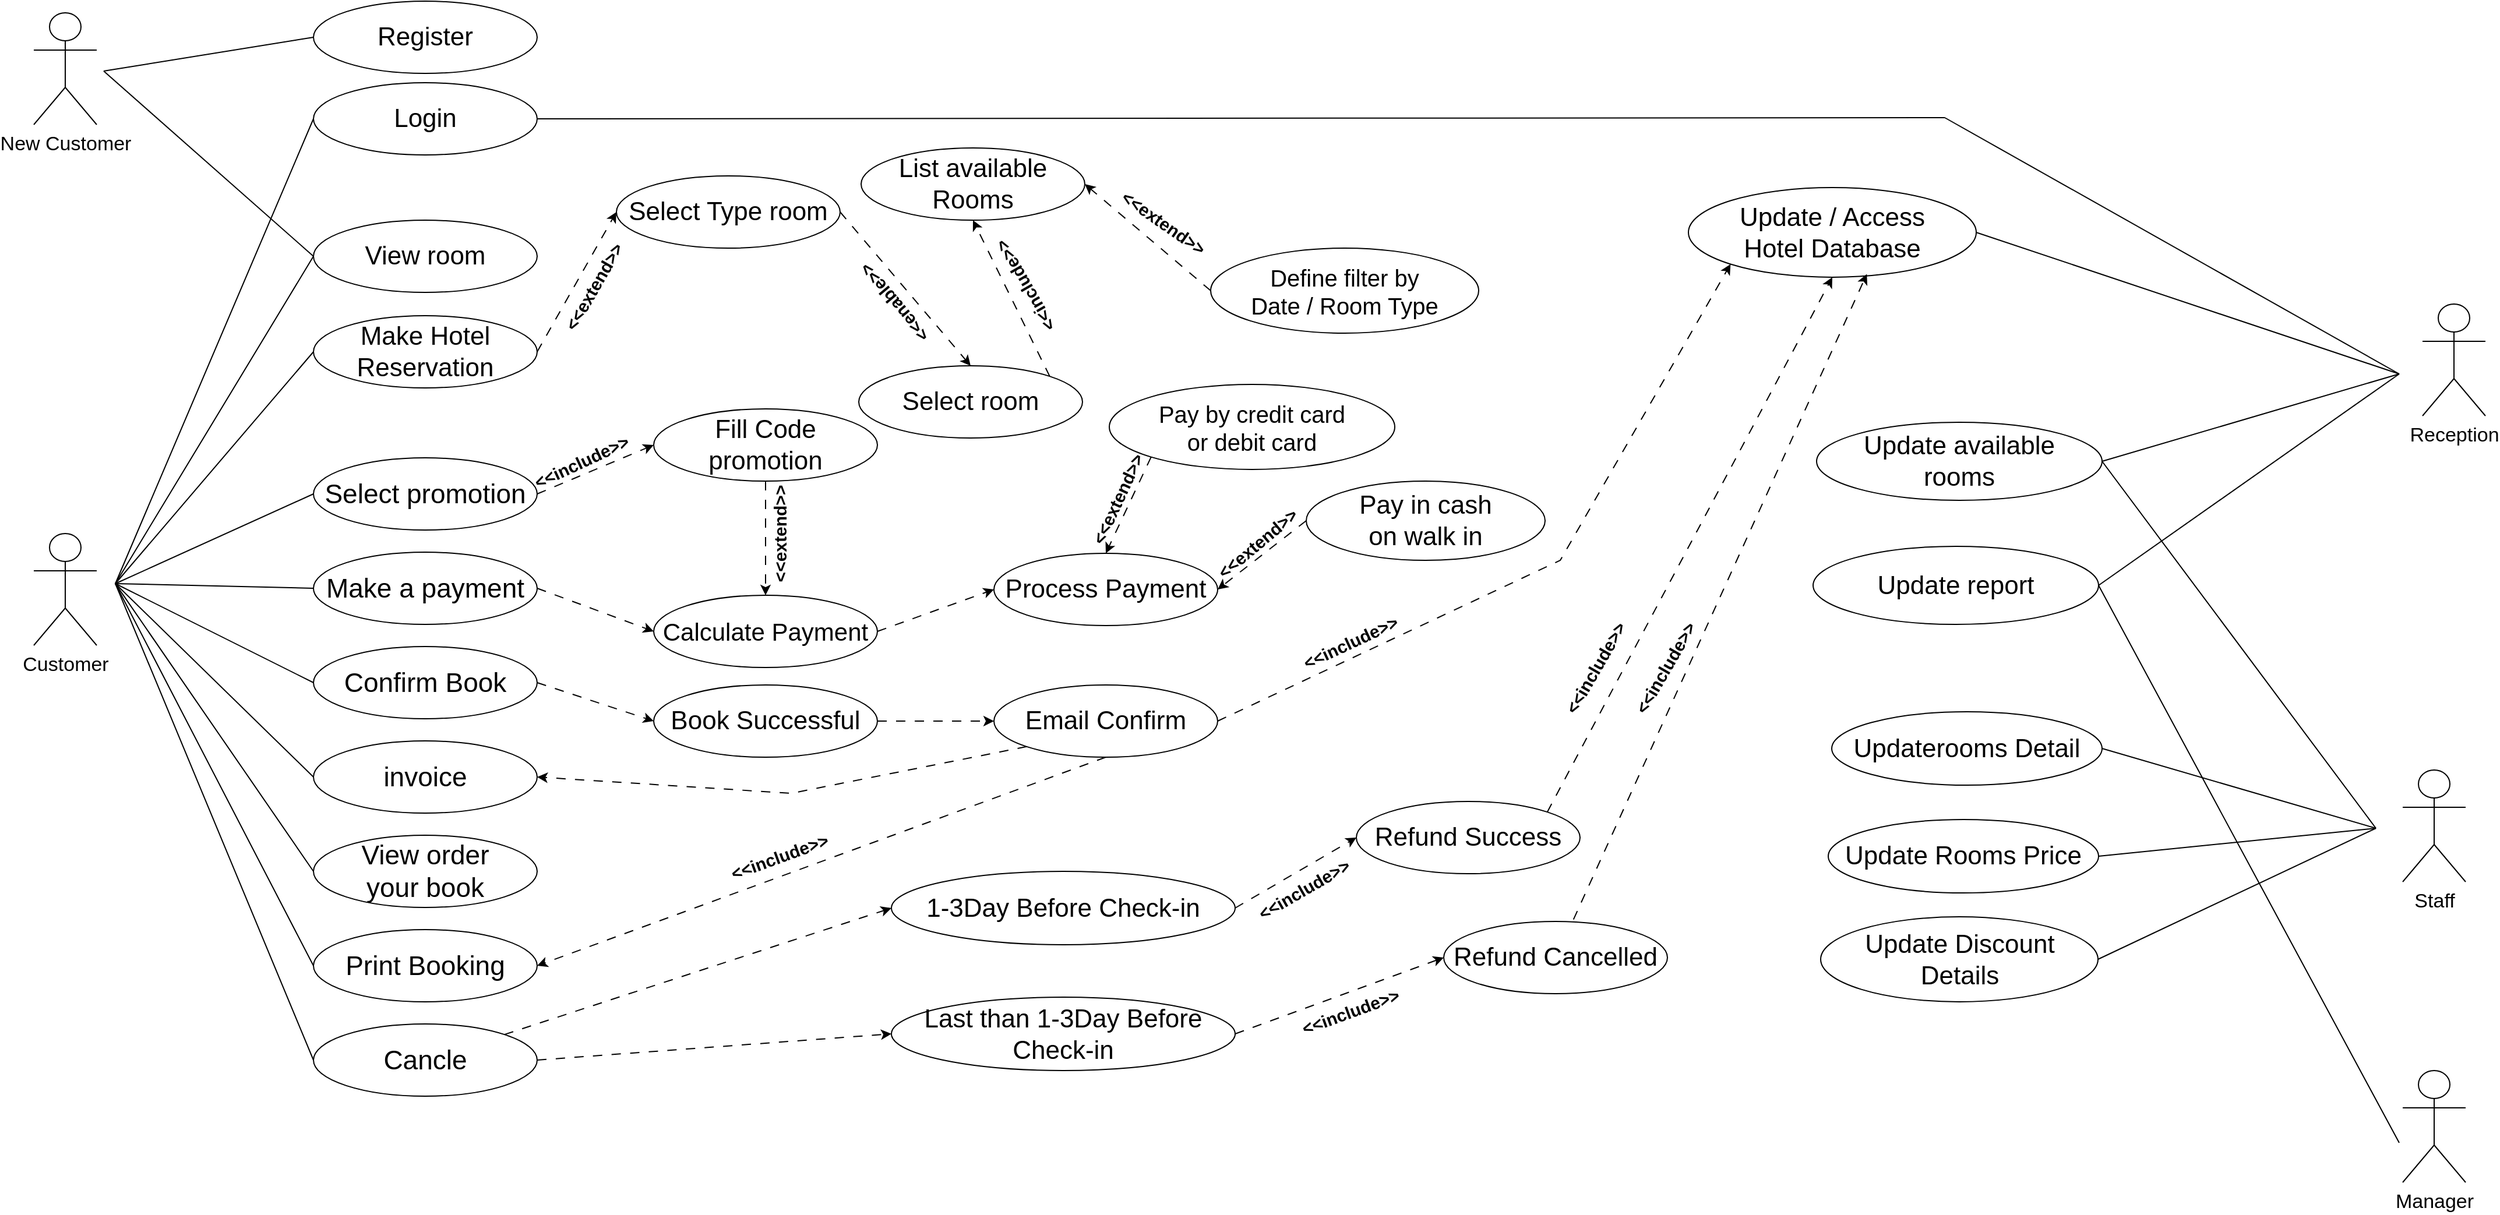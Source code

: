 <mxfile version="21.7.4" type="github">
  <diagram name="Page-1" id="PbKWOQbX_1PaZ53Zm29W">
    <mxGraphModel dx="2745" dy="1480" grid="1" gridSize="10" guides="1" tooltips="1" connect="1" arrows="1" fold="1" page="1" pageScale="1" pageWidth="1100" pageHeight="850" background="#ffffff" math="0" shadow="0">
      <root>
        <mxCell id="0" />
        <mxCell id="1" parent="0" />
        <mxCell id="abd4hCFFGXDO6NItZaRm-1" value="&lt;font style=&quot;font-size: 17px;&quot;&gt;New Customer&lt;/font&gt;" style="shape=umlActor;verticalLabelPosition=bottom;verticalAlign=top;html=1;outlineConnect=0;" parent="1" vertex="1">
          <mxGeometry x="80" y="50" width="54" height="96" as="geometry" />
        </mxCell>
        <mxCell id="HL9QSUcujs9zinH3Ey6S-8" style="edgeStyle=none;shape=connector;rounded=0;orthogonalLoop=1;jettySize=auto;html=1;exitX=0;exitY=0.5;exitDx=0;exitDy=0;labelBackgroundColor=default;fontFamily=Helvetica;fontSize=11;fontColor=default;endArrow=none;endFill=0;" parent="1" source="abd4hCFFGXDO6NItZaRm-3" edge="1">
          <mxGeometry relative="1" as="geometry">
            <mxPoint x="140" y="100" as="targetPoint" />
          </mxGeometry>
        </mxCell>
        <mxCell id="abd4hCFFGXDO6NItZaRm-3" value="&lt;font style=&quot;font-size: 22px;&quot;&gt;Register&lt;/font&gt;" style="ellipse;whiteSpace=wrap;html=1;" parent="1" vertex="1">
          <mxGeometry x="320" y="40" width="192" height="62" as="geometry" />
        </mxCell>
        <mxCell id="HL9QSUcujs9zinH3Ey6S-12" style="edgeStyle=none;shape=connector;rounded=0;orthogonalLoop=1;jettySize=auto;html=1;exitX=0;exitY=0.5;exitDx=0;exitDy=0;labelBackgroundColor=default;fontFamily=Helvetica;fontSize=11;fontColor=default;endArrow=none;endFill=0;" parent="1" source="abd4hCFFGXDO6NItZaRm-5" edge="1">
          <mxGeometry relative="1" as="geometry">
            <mxPoint x="150" y="540" as="targetPoint" />
          </mxGeometry>
        </mxCell>
        <mxCell id="abd4hCFFGXDO6NItZaRm-5" value="&lt;font style=&quot;font-size: 22px;&quot;&gt;Login&lt;/font&gt;" style="ellipse;whiteSpace=wrap;html=1;" parent="1" vertex="1">
          <mxGeometry x="320" y="110" width="192" height="62" as="geometry" />
        </mxCell>
        <mxCell id="HL9QSUcujs9zinH3Ey6S-15" style="edgeStyle=none;shape=connector;rounded=0;orthogonalLoop=1;jettySize=auto;html=1;exitX=0;exitY=0.5;exitDx=0;exitDy=0;labelBackgroundColor=default;fontFamily=Helvetica;fontSize=11;fontColor=default;endArrow=none;endFill=0;" parent="1" source="abd4hCFFGXDO6NItZaRm-6" edge="1">
          <mxGeometry relative="1" as="geometry">
            <mxPoint x="150" y="540" as="targetPoint" />
          </mxGeometry>
        </mxCell>
        <mxCell id="HL9QSUcujs9zinH3Ey6S-35" style="edgeStyle=none;shape=connector;rounded=0;orthogonalLoop=1;jettySize=auto;html=1;exitX=1;exitY=0.5;exitDx=0;exitDy=0;entryX=0;entryY=0.5;entryDx=0;entryDy=0;dashed=1;dashPattern=8 8;labelBackgroundColor=default;strokeColor=default;fontFamily=Helvetica;fontSize=11;fontColor=default;endArrow=classic;endFill=1;" parent="1" source="abd4hCFFGXDO6NItZaRm-6" target="abd4hCFFGXDO6NItZaRm-19" edge="1">
          <mxGeometry relative="1" as="geometry" />
        </mxCell>
        <mxCell id="abd4hCFFGXDO6NItZaRm-6" value="&lt;font style=&quot;font-size: 23px;&quot;&gt;Select promotion&lt;/font&gt;" style="ellipse;whiteSpace=wrap;html=1;" parent="1" vertex="1">
          <mxGeometry x="320" y="432" width="192" height="62" as="geometry" />
        </mxCell>
        <mxCell id="HL9QSUcujs9zinH3Ey6S-14" style="edgeStyle=none;shape=connector;rounded=0;orthogonalLoop=1;jettySize=auto;html=1;exitX=0;exitY=0.5;exitDx=0;exitDy=0;labelBackgroundColor=default;fontFamily=Helvetica;fontSize=11;fontColor=default;endArrow=none;endFill=0;" parent="1" source="abd4hCFFGXDO6NItZaRm-7" edge="1">
          <mxGeometry relative="1" as="geometry">
            <mxPoint x="150" y="540" as="targetPoint" />
          </mxGeometry>
        </mxCell>
        <mxCell id="HL9QSUcujs9zinH3Ey6S-28" style="edgeStyle=none;shape=connector;rounded=0;orthogonalLoop=1;jettySize=auto;html=1;exitX=1;exitY=0.5;exitDx=0;exitDy=0;entryX=0;entryY=0.5;entryDx=0;entryDy=0;labelBackgroundColor=default;fontFamily=Helvetica;fontSize=11;fontColor=default;endArrow=classic;endFill=1;dashed=1;dashPattern=8 8;" parent="1" source="abd4hCFFGXDO6NItZaRm-7" target="abd4hCFFGXDO6NItZaRm-16" edge="1">
          <mxGeometry relative="1" as="geometry" />
        </mxCell>
        <mxCell id="abd4hCFFGXDO6NItZaRm-7" value="&lt;font style=&quot;font-size: 22px;&quot;&gt;Make Hotel Reservation&lt;/font&gt;" style="ellipse;whiteSpace=wrap;html=1;" parent="1" vertex="1">
          <mxGeometry x="320" y="310" width="192" height="62" as="geometry" />
        </mxCell>
        <mxCell id="HL9QSUcujs9zinH3Ey6S-11" style="edgeStyle=none;shape=connector;rounded=0;orthogonalLoop=1;jettySize=auto;html=1;exitX=0;exitY=0.5;exitDx=0;exitDy=0;labelBackgroundColor=default;fontFamily=Helvetica;fontSize=11;fontColor=default;endArrow=none;endFill=0;" parent="1" source="abd4hCFFGXDO6NItZaRm-8" edge="1">
          <mxGeometry relative="1" as="geometry">
            <mxPoint x="140" y="100" as="targetPoint" />
          </mxGeometry>
        </mxCell>
        <mxCell id="HL9QSUcujs9zinH3Ey6S-13" style="edgeStyle=none;shape=connector;rounded=0;orthogonalLoop=1;jettySize=auto;html=1;exitX=0;exitY=0.5;exitDx=0;exitDy=0;labelBackgroundColor=default;fontFamily=Helvetica;fontSize=11;fontColor=default;endArrow=none;endFill=0;" parent="1" source="abd4hCFFGXDO6NItZaRm-8" edge="1">
          <mxGeometry relative="1" as="geometry">
            <mxPoint x="150" y="540" as="targetPoint" />
          </mxGeometry>
        </mxCell>
        <mxCell id="abd4hCFFGXDO6NItZaRm-8" value="&lt;font style=&quot;font-size: 22px;&quot;&gt;View room&lt;/font&gt;" style="ellipse;whiteSpace=wrap;html=1;" parent="1" vertex="1">
          <mxGeometry x="320" y="228" width="192" height="62" as="geometry" />
        </mxCell>
        <mxCell id="abd4hCFFGXDO6NItZaRm-9" value="&lt;font style=&quot;font-size: 17px;&quot;&gt;Customer&lt;/font&gt;" style="shape=umlActor;verticalLabelPosition=bottom;verticalAlign=top;html=1;outlineConnect=0;" parent="1" vertex="1">
          <mxGeometry x="80" y="497" width="54" height="96" as="geometry" />
        </mxCell>
        <mxCell id="HL9QSUcujs9zinH3Ey6S-16" style="edgeStyle=none;shape=connector;rounded=0;orthogonalLoop=1;jettySize=auto;html=1;exitX=0;exitY=0.5;exitDx=0;exitDy=0;labelBackgroundColor=default;fontFamily=Helvetica;fontSize=11;fontColor=default;endArrow=none;endFill=0;" parent="1" source="abd4hCFFGXDO6NItZaRm-10" edge="1">
          <mxGeometry relative="1" as="geometry">
            <mxPoint x="150" y="540" as="targetPoint" />
          </mxGeometry>
        </mxCell>
        <mxCell id="HL9QSUcujs9zinH3Ey6S-37" style="edgeStyle=none;shape=connector;rounded=0;orthogonalLoop=1;jettySize=auto;html=1;exitX=1;exitY=0.5;exitDx=0;exitDy=0;entryX=0;entryY=0.5;entryDx=0;entryDy=0;dashed=1;dashPattern=8 8;labelBackgroundColor=default;strokeColor=default;fontFamily=Helvetica;fontSize=11;fontColor=default;endArrow=classic;endFill=1;" parent="1" source="abd4hCFFGXDO6NItZaRm-10" target="abd4hCFFGXDO6NItZaRm-20" edge="1">
          <mxGeometry relative="1" as="geometry" />
        </mxCell>
        <mxCell id="abd4hCFFGXDO6NItZaRm-10" value="&lt;font style=&quot;font-size: 23px;&quot;&gt;Make a payment&lt;/font&gt;" style="ellipse;whiteSpace=wrap;html=1;" parent="1" vertex="1">
          <mxGeometry x="320" y="513" width="192" height="62" as="geometry" />
        </mxCell>
        <mxCell id="HL9QSUcujs9zinH3Ey6S-17" style="edgeStyle=none;shape=connector;rounded=0;orthogonalLoop=1;jettySize=auto;html=1;exitX=0;exitY=0.5;exitDx=0;exitDy=0;labelBackgroundColor=default;fontFamily=Helvetica;fontSize=11;fontColor=default;endArrow=none;endFill=0;" parent="1" source="abd4hCFFGXDO6NItZaRm-11" edge="1">
          <mxGeometry relative="1" as="geometry">
            <mxPoint x="150" y="540" as="targetPoint" />
          </mxGeometry>
        </mxCell>
        <mxCell id="HL9QSUcujs9zinH3Ey6S-39" style="edgeStyle=none;shape=connector;rounded=0;orthogonalLoop=1;jettySize=auto;html=1;exitX=1;exitY=0.5;exitDx=0;exitDy=0;entryX=0;entryY=0.5;entryDx=0;entryDy=0;dashed=1;dashPattern=8 8;labelBackgroundColor=default;strokeColor=default;fontFamily=Helvetica;fontSize=11;fontColor=default;endArrow=classic;endFill=1;" parent="1" source="abd4hCFFGXDO6NItZaRm-11" target="abd4hCFFGXDO6NItZaRm-21" edge="1">
          <mxGeometry relative="1" as="geometry" />
        </mxCell>
        <mxCell id="abd4hCFFGXDO6NItZaRm-11" value="&lt;font style=&quot;font-size: 23px;&quot;&gt;Confirm Book&lt;/font&gt;" style="ellipse;whiteSpace=wrap;html=1;" parent="1" vertex="1">
          <mxGeometry x="320" y="594" width="192" height="62" as="geometry" />
        </mxCell>
        <mxCell id="HL9QSUcujs9zinH3Ey6S-19" style="edgeStyle=none;shape=connector;rounded=0;orthogonalLoop=1;jettySize=auto;html=1;exitX=0;exitY=0.5;exitDx=0;exitDy=0;labelBackgroundColor=default;fontFamily=Helvetica;fontSize=11;fontColor=default;endArrow=none;endFill=0;" parent="1" source="abd4hCFFGXDO6NItZaRm-12" edge="1">
          <mxGeometry relative="1" as="geometry">
            <mxPoint x="150" y="540" as="targetPoint" />
          </mxGeometry>
        </mxCell>
        <mxCell id="abd4hCFFGXDO6NItZaRm-12" value="&lt;font style=&quot;font-size: 23px;&quot;&gt;View order&lt;br&gt;your book&lt;/font&gt;" style="ellipse;whiteSpace=wrap;html=1;" parent="1" vertex="1">
          <mxGeometry x="320" y="756" width="192" height="62" as="geometry" />
        </mxCell>
        <mxCell id="HL9QSUcujs9zinH3Ey6S-18" style="edgeStyle=none;shape=connector;rounded=0;orthogonalLoop=1;jettySize=auto;html=1;exitX=0;exitY=0.5;exitDx=0;exitDy=0;labelBackgroundColor=default;fontFamily=Helvetica;fontSize=11;fontColor=default;endArrow=none;endFill=0;" parent="1" source="abd4hCFFGXDO6NItZaRm-13" edge="1">
          <mxGeometry relative="1" as="geometry">
            <mxPoint x="150" y="540" as="targetPoint" />
          </mxGeometry>
        </mxCell>
        <mxCell id="abd4hCFFGXDO6NItZaRm-13" value="&lt;font style=&quot;font-size: 23px;&quot;&gt;invoice&lt;/font&gt;" style="ellipse;whiteSpace=wrap;html=1;" parent="1" vertex="1">
          <mxGeometry x="320" y="675" width="192" height="62" as="geometry" />
        </mxCell>
        <mxCell id="HL9QSUcujs9zinH3Ey6S-21" style="edgeStyle=none;shape=connector;rounded=0;orthogonalLoop=1;jettySize=auto;html=1;exitX=0;exitY=0.5;exitDx=0;exitDy=0;labelBackgroundColor=default;fontFamily=Helvetica;fontSize=11;fontColor=default;endArrow=none;endFill=0;" parent="1" source="abd4hCFFGXDO6NItZaRm-14" edge="1">
          <mxGeometry relative="1" as="geometry">
            <mxPoint x="150" y="540" as="targetPoint" />
          </mxGeometry>
        </mxCell>
        <mxCell id="HL9QSUcujs9zinH3Ey6S-43" style="edgeStyle=none;shape=connector;rounded=0;orthogonalLoop=1;jettySize=auto;html=1;exitX=1;exitY=0;exitDx=0;exitDy=0;entryX=0;entryY=0.5;entryDx=0;entryDy=0;dashed=1;dashPattern=8 8;labelBackgroundColor=default;strokeColor=default;fontFamily=Helvetica;fontSize=11;fontColor=default;endArrow=classic;endFill=1;" parent="1" source="abd4hCFFGXDO6NItZaRm-14" target="abd4hCFFGXDO6NItZaRm-40" edge="1">
          <mxGeometry relative="1" as="geometry" />
        </mxCell>
        <mxCell id="HL9QSUcujs9zinH3Ey6S-44" style="edgeStyle=none;shape=connector;rounded=0;orthogonalLoop=1;jettySize=auto;html=1;exitX=1;exitY=0.5;exitDx=0;exitDy=0;entryX=0;entryY=0.5;entryDx=0;entryDy=0;dashed=1;dashPattern=8 8;labelBackgroundColor=default;strokeColor=default;fontFamily=Helvetica;fontSize=11;fontColor=default;endArrow=classic;endFill=1;" parent="1" source="abd4hCFFGXDO6NItZaRm-14" target="abd4hCFFGXDO6NItZaRm-41" edge="1">
          <mxGeometry relative="1" as="geometry" />
        </mxCell>
        <mxCell id="abd4hCFFGXDO6NItZaRm-14" value="&lt;font style=&quot;font-size: 23px;&quot;&gt;Cancle&lt;/font&gt;" style="ellipse;whiteSpace=wrap;html=1;" parent="1" vertex="1">
          <mxGeometry x="320" y="918" width="192" height="62" as="geometry" />
        </mxCell>
        <mxCell id="HL9QSUcujs9zinH3Ey6S-20" style="edgeStyle=none;shape=connector;rounded=0;orthogonalLoop=1;jettySize=auto;html=1;exitX=0;exitY=0.5;exitDx=0;exitDy=0;labelBackgroundColor=default;fontFamily=Helvetica;fontSize=11;fontColor=default;endArrow=none;endFill=0;" parent="1" source="abd4hCFFGXDO6NItZaRm-15" edge="1">
          <mxGeometry relative="1" as="geometry">
            <mxPoint x="150" y="540" as="targetPoint" />
          </mxGeometry>
        </mxCell>
        <mxCell id="abd4hCFFGXDO6NItZaRm-15" value="&lt;font style=&quot;font-size: 23px;&quot;&gt;Print Booking&lt;/font&gt;" style="ellipse;whiteSpace=wrap;html=1;" parent="1" vertex="1">
          <mxGeometry x="320" y="837" width="192" height="62" as="geometry" />
        </mxCell>
        <mxCell id="HL9QSUcujs9zinH3Ey6S-29" style="edgeStyle=none;shape=connector;rounded=0;orthogonalLoop=1;jettySize=auto;html=1;exitX=1;exitY=0.5;exitDx=0;exitDy=0;entryX=0.5;entryY=0;entryDx=0;entryDy=0;dashed=1;dashPattern=8 8;labelBackgroundColor=default;strokeColor=default;fontFamily=Helvetica;fontSize=11;fontColor=default;endArrow=classic;endFill=1;" parent="1" source="abd4hCFFGXDO6NItZaRm-16" target="abd4hCFFGXDO6NItZaRm-17" edge="1">
          <mxGeometry relative="1" as="geometry" />
        </mxCell>
        <mxCell id="abd4hCFFGXDO6NItZaRm-16" value="&lt;font style=&quot;font-size: 22px;&quot;&gt;Select Type room&lt;/font&gt;" style="ellipse;whiteSpace=wrap;html=1;" parent="1" vertex="1">
          <mxGeometry x="580" y="190" width="192" height="62" as="geometry" />
        </mxCell>
        <mxCell id="HL9QSUcujs9zinH3Ey6S-30" style="edgeStyle=none;shape=connector;rounded=0;orthogonalLoop=1;jettySize=auto;html=1;exitX=1;exitY=0;exitDx=0;exitDy=0;entryX=0.5;entryY=1;entryDx=0;entryDy=0;dashed=1;dashPattern=8 8;labelBackgroundColor=default;strokeColor=default;fontFamily=Helvetica;fontSize=11;fontColor=default;endArrow=classic;endFill=1;" parent="1" source="abd4hCFFGXDO6NItZaRm-17" target="abd4hCFFGXDO6NItZaRm-18" edge="1">
          <mxGeometry relative="1" as="geometry" />
        </mxCell>
        <mxCell id="abd4hCFFGXDO6NItZaRm-17" value="&lt;font style=&quot;font-size: 22px;&quot;&gt;Select room&lt;/font&gt;" style="ellipse;whiteSpace=wrap;html=1;" parent="1" vertex="1">
          <mxGeometry x="788" y="353" width="192" height="62" as="geometry" />
        </mxCell>
        <mxCell id="abd4hCFFGXDO6NItZaRm-18" value="&lt;font style=&quot;font-size: 22px;&quot;&gt;List available Rooms&lt;/font&gt;" style="ellipse;whiteSpace=wrap;html=1;" parent="1" vertex="1">
          <mxGeometry x="790" y="166" width="192" height="62" as="geometry" />
        </mxCell>
        <mxCell id="HL9QSUcujs9zinH3Ey6S-36" style="edgeStyle=none;shape=connector;rounded=0;orthogonalLoop=1;jettySize=auto;html=1;exitX=0.5;exitY=1;exitDx=0;exitDy=0;entryX=0.5;entryY=0;entryDx=0;entryDy=0;dashed=1;dashPattern=8 8;labelBackgroundColor=default;strokeColor=default;fontFamily=Helvetica;fontSize=11;fontColor=default;endArrow=classic;endFill=1;" parent="1" source="abd4hCFFGXDO6NItZaRm-19" target="abd4hCFFGXDO6NItZaRm-20" edge="1">
          <mxGeometry relative="1" as="geometry" />
        </mxCell>
        <mxCell id="abd4hCFFGXDO6NItZaRm-19" value="&lt;font style=&quot;font-size: 22px;&quot;&gt;Fill Code promotion&lt;/font&gt;" style="ellipse;whiteSpace=wrap;html=1;" parent="1" vertex="1">
          <mxGeometry x="612" y="390" width="192" height="62" as="geometry" />
        </mxCell>
        <mxCell id="HL9QSUcujs9zinH3Ey6S-38" style="edgeStyle=none;shape=connector;rounded=0;orthogonalLoop=1;jettySize=auto;html=1;exitX=1;exitY=0.5;exitDx=0;exitDy=0;entryX=0;entryY=0.5;entryDx=0;entryDy=0;dashed=1;dashPattern=8 8;labelBackgroundColor=default;strokeColor=default;fontFamily=Helvetica;fontSize=11;fontColor=default;endArrow=classic;endFill=1;" parent="1" source="abd4hCFFGXDO6NItZaRm-20" target="abd4hCFFGXDO6NItZaRm-23" edge="1">
          <mxGeometry relative="1" as="geometry" />
        </mxCell>
        <mxCell id="abd4hCFFGXDO6NItZaRm-20" value="&lt;font style=&quot;font-size: 21px;&quot;&gt;Calculate Payment&lt;/font&gt;" style="ellipse;whiteSpace=wrap;html=1;" parent="1" vertex="1">
          <mxGeometry x="612" y="550" width="192" height="62" as="geometry" />
        </mxCell>
        <mxCell id="HL9QSUcujs9zinH3Ey6S-40" style="edgeStyle=none;shape=connector;rounded=0;orthogonalLoop=1;jettySize=auto;html=1;exitX=1;exitY=0.5;exitDx=0;exitDy=0;entryX=0;entryY=0.5;entryDx=0;entryDy=0;dashed=1;dashPattern=8 8;labelBackgroundColor=default;strokeColor=default;fontFamily=Helvetica;fontSize=11;fontColor=default;endArrow=classic;endFill=1;" parent="1" source="abd4hCFFGXDO6NItZaRm-21" target="abd4hCFFGXDO6NItZaRm-22" edge="1">
          <mxGeometry relative="1" as="geometry" />
        </mxCell>
        <mxCell id="abd4hCFFGXDO6NItZaRm-21" value="&lt;font style=&quot;font-size: 22px;&quot;&gt;Book Successful&lt;/font&gt;" style="ellipse;whiteSpace=wrap;html=1;" parent="1" vertex="1">
          <mxGeometry x="612" y="627" width="192" height="62" as="geometry" />
        </mxCell>
        <mxCell id="HL9QSUcujs9zinH3Ey6S-41" style="edgeStyle=none;shape=connector;rounded=0;orthogonalLoop=1;jettySize=auto;html=1;exitX=0;exitY=1;exitDx=0;exitDy=0;entryX=1;entryY=0.5;entryDx=0;entryDy=0;dashed=1;dashPattern=8 8;labelBackgroundColor=default;strokeColor=default;fontFamily=Helvetica;fontSize=11;fontColor=default;endArrow=classic;endFill=1;" parent="1" source="abd4hCFFGXDO6NItZaRm-22" target="abd4hCFFGXDO6NItZaRm-13" edge="1">
          <mxGeometry relative="1" as="geometry">
            <Array as="points">
              <mxPoint x="730" y="720" />
            </Array>
          </mxGeometry>
        </mxCell>
        <mxCell id="HL9QSUcujs9zinH3Ey6S-42" style="edgeStyle=none;shape=connector;rounded=0;orthogonalLoop=1;jettySize=auto;html=1;exitX=0.5;exitY=1;exitDx=0;exitDy=0;entryX=1;entryY=0.5;entryDx=0;entryDy=0;dashed=1;dashPattern=8 8;labelBackgroundColor=default;strokeColor=default;fontFamily=Helvetica;fontSize=11;fontColor=default;endArrow=classic;endFill=1;" parent="1" source="abd4hCFFGXDO6NItZaRm-22" target="abd4hCFFGXDO6NItZaRm-15" edge="1">
          <mxGeometry relative="1" as="geometry" />
        </mxCell>
        <mxCell id="HL9QSUcujs9zinH3Ey6S-47" style="edgeStyle=none;shape=connector;rounded=0;orthogonalLoop=1;jettySize=auto;html=1;exitX=1;exitY=0.5;exitDx=0;exitDy=0;entryX=0;entryY=1;entryDx=0;entryDy=0;dashed=1;dashPattern=8 8;labelBackgroundColor=default;strokeColor=default;fontFamily=Helvetica;fontSize=11;fontColor=default;endArrow=classic;endFill=1;" parent="1" source="abd4hCFFGXDO6NItZaRm-22" target="abd4hCFFGXDO6NItZaRm-32" edge="1">
          <mxGeometry relative="1" as="geometry">
            <Array as="points">
              <mxPoint x="1390" y="520" />
            </Array>
          </mxGeometry>
        </mxCell>
        <mxCell id="abd4hCFFGXDO6NItZaRm-22" value="&lt;font style=&quot;font-size: 22px;&quot;&gt;Email Confirm&lt;/font&gt;" style="ellipse;whiteSpace=wrap;html=1;" parent="1" vertex="1">
          <mxGeometry x="904" y="627" width="192" height="62" as="geometry" />
        </mxCell>
        <mxCell id="abd4hCFFGXDO6NItZaRm-23" value="&lt;font style=&quot;font-size: 22px;&quot;&gt;Process Payment&lt;/font&gt;" style="ellipse;whiteSpace=wrap;html=1;" parent="1" vertex="1">
          <mxGeometry x="904" y="514" width="192" height="62" as="geometry" />
        </mxCell>
        <mxCell id="HL9QSUcujs9zinH3Ey6S-33" style="edgeStyle=none;shape=connector;rounded=0;orthogonalLoop=1;jettySize=auto;html=1;exitX=0;exitY=1;exitDx=0;exitDy=0;entryX=0.5;entryY=0;entryDx=0;entryDy=0;dashed=1;dashPattern=8 8;labelBackgroundColor=default;strokeColor=default;fontFamily=Helvetica;fontSize=11;fontColor=default;endArrow=classic;endFill=1;" parent="1" source="abd4hCFFGXDO6NItZaRm-24" target="abd4hCFFGXDO6NItZaRm-23" edge="1">
          <mxGeometry relative="1" as="geometry" />
        </mxCell>
        <mxCell id="abd4hCFFGXDO6NItZaRm-24" value="&lt;font style=&quot;font-size: 20px;&quot;&gt;Pay by credit card&lt;br&gt;or debit card&lt;/font&gt;" style="ellipse;whiteSpace=wrap;html=1;" parent="1" vertex="1">
          <mxGeometry x="1003" y="369" width="245" height="73" as="geometry" />
        </mxCell>
        <mxCell id="HL9QSUcujs9zinH3Ey6S-34" style="edgeStyle=none;shape=connector;rounded=0;orthogonalLoop=1;jettySize=auto;html=1;exitX=0;exitY=0.5;exitDx=0;exitDy=0;entryX=1;entryY=0.5;entryDx=0;entryDy=0;dashed=1;dashPattern=8 8;labelBackgroundColor=default;strokeColor=default;fontFamily=Helvetica;fontSize=11;fontColor=default;endArrow=classic;endFill=1;" parent="1" source="abd4hCFFGXDO6NItZaRm-25" target="abd4hCFFGXDO6NItZaRm-23" edge="1">
          <mxGeometry relative="1" as="geometry" />
        </mxCell>
        <mxCell id="abd4hCFFGXDO6NItZaRm-25" value="&lt;font style=&quot;font-size: 22px;&quot;&gt;Pay in cash&lt;br&gt;on walk in&lt;/font&gt;" style="ellipse;whiteSpace=wrap;html=1;" parent="1" vertex="1">
          <mxGeometry x="1172" y="452" width="205" height="68" as="geometry" />
        </mxCell>
        <mxCell id="abd4hCFFGXDO6NItZaRm-28" value="&lt;font style=&quot;font-size: 17px;&quot;&gt;Reception&lt;/font&gt;" style="shape=umlActor;verticalLabelPosition=bottom;verticalAlign=top;html=1;outlineConnect=0;" parent="1" vertex="1">
          <mxGeometry x="2130" y="300" width="54" height="96" as="geometry" />
        </mxCell>
        <mxCell id="HL9QSUcujs9zinH3Ey6S-22" style="edgeStyle=none;shape=connector;rounded=0;orthogonalLoop=1;jettySize=auto;html=1;exitX=1;exitY=0.5;exitDx=0;exitDy=0;labelBackgroundColor=default;fontFamily=Helvetica;fontSize=11;fontColor=default;endArrow=none;endFill=0;" parent="1" source="abd4hCFFGXDO6NItZaRm-32" edge="1">
          <mxGeometry relative="1" as="geometry">
            <mxPoint x="2110" y="360" as="targetPoint" />
          </mxGeometry>
        </mxCell>
        <mxCell id="abd4hCFFGXDO6NItZaRm-32" value="&lt;font style=&quot;font-size: 22px;&quot;&gt;Update / Access&lt;br&gt;Hotel Database&lt;/font&gt;" style="ellipse;whiteSpace=wrap;html=1;" parent="1" vertex="1">
          <mxGeometry x="1500" y="200" width="247" height="77" as="geometry" />
        </mxCell>
        <mxCell id="HL9QSUcujs9zinH3Ey6S-24" style="edgeStyle=none;shape=connector;rounded=0;orthogonalLoop=1;jettySize=auto;html=1;exitX=1;exitY=0.5;exitDx=0;exitDy=0;labelBackgroundColor=default;fontFamily=Helvetica;fontSize=11;fontColor=default;endArrow=none;endFill=0;" parent="1" source="abd4hCFFGXDO6NItZaRm-34" edge="1">
          <mxGeometry relative="1" as="geometry">
            <mxPoint x="2110" y="360" as="targetPoint" />
          </mxGeometry>
        </mxCell>
        <mxCell id="abd4hCFFGXDO6NItZaRm-34" value="&lt;font style=&quot;font-size: 22px;&quot;&gt;Update available&lt;br&gt;rooms&lt;/font&gt;" style="ellipse;whiteSpace=wrap;html=1;" parent="1" vertex="1">
          <mxGeometry x="1610" y="401.5" width="245" height="67" as="geometry" />
        </mxCell>
        <mxCell id="HL9QSUcujs9zinH3Ey6S-48" style="edgeStyle=none;shape=connector;rounded=0;orthogonalLoop=1;jettySize=auto;html=1;exitX=1;exitY=0;exitDx=0;exitDy=0;entryX=0.5;entryY=1;entryDx=0;entryDy=0;dashed=1;dashPattern=8 8;labelBackgroundColor=default;strokeColor=default;fontFamily=Helvetica;fontSize=11;fontColor=default;endArrow=classic;endFill=1;" parent="1" source="abd4hCFFGXDO6NItZaRm-37" target="abd4hCFFGXDO6NItZaRm-32" edge="1">
          <mxGeometry relative="1" as="geometry">
            <Array as="points" />
          </mxGeometry>
        </mxCell>
        <mxCell id="abd4hCFFGXDO6NItZaRm-37" value="&lt;font style=&quot;font-size: 22px;&quot;&gt;Refund Success&lt;/font&gt;" style="ellipse;whiteSpace=wrap;html=1;" parent="1" vertex="1">
          <mxGeometry x="1215" y="727" width="192" height="62" as="geometry" />
        </mxCell>
        <mxCell id="HL9QSUcujs9zinH3Ey6S-49" style="shape=connector;rounded=0;orthogonalLoop=1;jettySize=auto;html=1;exitX=0.58;exitY=-0.027;exitDx=0;exitDy=0;entryX=0.62;entryY=0.964;entryDx=0;entryDy=0;dashed=1;dashPattern=8 8;labelBackgroundColor=default;strokeColor=default;fontFamily=Helvetica;fontSize=11;fontColor=default;endArrow=classic;endFill=1;exitPerimeter=0;entryPerimeter=0;" parent="1" source="abd4hCFFGXDO6NItZaRm-38" target="abd4hCFFGXDO6NItZaRm-32" edge="1">
          <mxGeometry relative="1" as="geometry">
            <mxPoint x="1487.986" y="931.942" as="sourcePoint" />
          </mxGeometry>
        </mxCell>
        <mxCell id="abd4hCFFGXDO6NItZaRm-38" value="&lt;font style=&quot;font-size: 22px;&quot;&gt;Refund Cancelled&lt;/font&gt;" style="ellipse;whiteSpace=wrap;html=1;" parent="1" vertex="1">
          <mxGeometry x="1290" y="830" width="192" height="62" as="geometry" />
        </mxCell>
        <mxCell id="HL9QSUcujs9zinH3Ey6S-45" style="edgeStyle=none;shape=connector;rounded=0;orthogonalLoop=1;jettySize=auto;html=1;exitX=1;exitY=0.5;exitDx=0;exitDy=0;entryX=0;entryY=0.5;entryDx=0;entryDy=0;dashed=1;dashPattern=8 8;labelBackgroundColor=default;strokeColor=default;fontFamily=Helvetica;fontSize=11;fontColor=default;endArrow=classic;endFill=1;" parent="1" source="abd4hCFFGXDO6NItZaRm-40" target="abd4hCFFGXDO6NItZaRm-37" edge="1">
          <mxGeometry relative="1" as="geometry" />
        </mxCell>
        <mxCell id="abd4hCFFGXDO6NItZaRm-40" value="&lt;font style=&quot;font-size: 22px;&quot;&gt;1-3Day Before Check-in&lt;/font&gt;" style="ellipse;whiteSpace=wrap;html=1;" parent="1" vertex="1">
          <mxGeometry x="816" y="787" width="295" height="63" as="geometry" />
        </mxCell>
        <mxCell id="HL9QSUcujs9zinH3Ey6S-46" style="edgeStyle=none;shape=connector;rounded=0;orthogonalLoop=1;jettySize=auto;html=1;exitX=1;exitY=0.5;exitDx=0;exitDy=0;entryX=0;entryY=0.5;entryDx=0;entryDy=0;dashed=1;dashPattern=8 8;labelBackgroundColor=default;strokeColor=default;fontFamily=Helvetica;fontSize=11;fontColor=default;endArrow=classic;endFill=1;" parent="1" source="abd4hCFFGXDO6NItZaRm-41" target="abd4hCFFGXDO6NItZaRm-38" edge="1">
          <mxGeometry relative="1" as="geometry" />
        </mxCell>
        <mxCell id="abd4hCFFGXDO6NItZaRm-41" value="&lt;font style=&quot;font-size: 22px;&quot;&gt;Last than 1-3Day Before Check-in&lt;/font&gt;" style="ellipse;whiteSpace=wrap;html=1;" parent="1" vertex="1">
          <mxGeometry x="816" y="895" width="295" height="63" as="geometry" />
        </mxCell>
        <mxCell id="abd4hCFFGXDO6NItZaRm-44" value="&lt;font style=&quot;font-size: 17px;&quot;&gt;Manager&lt;/font&gt;" style="shape=umlActor;verticalLabelPosition=bottom;verticalAlign=top;html=1;outlineConnect=0;" parent="1" vertex="1">
          <mxGeometry x="2113" y="958" width="54" height="96" as="geometry" />
        </mxCell>
        <mxCell id="abd4hCFFGXDO6NItZaRm-45" value="&lt;font style=&quot;font-size: 17px;&quot;&gt;Staff&lt;/font&gt;" style="shape=umlActor;verticalLabelPosition=bottom;verticalAlign=top;html=1;outlineConnect=0;" parent="1" vertex="1">
          <mxGeometry x="2113" y="700" width="54" height="96" as="geometry" />
        </mxCell>
        <mxCell id="HL9QSUcujs9zinH3Ey6S-32" style="edgeStyle=none;shape=connector;rounded=0;orthogonalLoop=1;jettySize=auto;html=1;exitX=0;exitY=0.5;exitDx=0;exitDy=0;entryX=1;entryY=0.5;entryDx=0;entryDy=0;dashed=1;dashPattern=8 8;labelBackgroundColor=default;strokeColor=default;fontFamily=Helvetica;fontSize=11;fontColor=default;endArrow=classic;endFill=1;" parent="1" source="HL9QSUcujs9zinH3Ey6S-31" target="abd4hCFFGXDO6NItZaRm-18" edge="1">
          <mxGeometry relative="1" as="geometry" />
        </mxCell>
        <mxCell id="HL9QSUcujs9zinH3Ey6S-31" value="&lt;span style=&quot;font-size: 20px;&quot;&gt;Define filter by &lt;br&gt;Date / Room Type&lt;/span&gt;" style="ellipse;whiteSpace=wrap;html=1;" parent="1" vertex="1">
          <mxGeometry x="1090" y="252" width="230" height="73" as="geometry" />
        </mxCell>
        <mxCell id="HL9QSUcujs9zinH3Ey6S-50" value="&lt;font style=&quot;font-size: 15px;&quot;&gt;&lt;b&gt;&amp;lt;&amp;lt;include&amp;gt;&amp;gt;&lt;/b&gt;&lt;/font&gt;" style="text;html=1;strokeColor=none;fillColor=none;align=center;verticalAlign=middle;whiteSpace=wrap;rounded=0;fontSize=11;fontFamily=Helvetica;fontColor=default;rotation=-20;" parent="1" vertex="1">
          <mxGeometry x="1180" y="892" width="60" height="30" as="geometry" />
        </mxCell>
        <mxCell id="HL9QSUcujs9zinH3Ey6S-51" value="&lt;font style=&quot;font-size: 15px;&quot;&gt;&lt;b&gt;&amp;lt;&amp;lt;include&amp;gt;&amp;gt;&lt;/b&gt;&lt;/font&gt;" style="text;html=1;strokeColor=none;fillColor=none;align=center;verticalAlign=middle;whiteSpace=wrap;rounded=0;fontSize=11;fontFamily=Helvetica;fontColor=default;rotation=-30;" parent="1" vertex="1">
          <mxGeometry x="1140" y="787" width="60" height="30" as="geometry" />
        </mxCell>
        <mxCell id="HL9QSUcujs9zinH3Ey6S-52" value="&lt;font style=&quot;font-size: 15px;&quot;&gt;&lt;b&gt;&amp;lt;&amp;lt;include&amp;gt;&amp;gt;&lt;/b&gt;&lt;/font&gt;" style="text;html=1;strokeColor=none;fillColor=none;align=center;verticalAlign=middle;whiteSpace=wrap;rounded=0;fontSize=11;fontFamily=Helvetica;fontColor=default;rotation=-60;" parent="1" vertex="1">
          <mxGeometry x="1450" y="597" width="60" height="30" as="geometry" />
        </mxCell>
        <mxCell id="HL9QSUcujs9zinH3Ey6S-53" value="&lt;font style=&quot;font-size: 15px;&quot;&gt;&lt;b&gt;&amp;lt;&amp;lt;include&amp;gt;&amp;gt;&lt;/b&gt;&lt;/font&gt;" style="text;html=1;strokeColor=none;fillColor=none;align=center;verticalAlign=middle;whiteSpace=wrap;rounded=0;fontSize=11;fontFamily=Helvetica;fontColor=default;rotation=-60;" parent="1" vertex="1">
          <mxGeometry x="1390" y="597" width="60" height="30" as="geometry" />
        </mxCell>
        <mxCell id="HL9QSUcujs9zinH3Ey6S-54" value="&lt;font style=&quot;font-size: 15px;&quot;&gt;&lt;b&gt;&amp;lt;&amp;lt;include&amp;gt;&amp;gt;&lt;/b&gt;&lt;/font&gt;" style="text;html=1;strokeColor=none;fillColor=none;align=center;verticalAlign=middle;whiteSpace=wrap;rounded=0;fontSize=11;fontFamily=Helvetica;fontColor=default;rotation=-25;" parent="1" vertex="1">
          <mxGeometry x="1180" y="575" width="60" height="30" as="geometry" />
        </mxCell>
        <mxCell id="HL9QSUcujs9zinH3Ey6S-55" value="&lt;span style=&quot;font-size: 15px;&quot;&gt;&lt;b&gt;&amp;lt;&amp;lt;extend&amp;gt;&amp;gt;&lt;/b&gt;&lt;/span&gt;" style="text;html=1;strokeColor=none;fillColor=none;align=center;verticalAlign=middle;whiteSpace=wrap;rounded=0;fontSize=11;fontFamily=Helvetica;fontColor=default;rotation=-40;" parent="1" vertex="1">
          <mxGeometry x="1100" y="490" width="60" height="30" as="geometry" />
        </mxCell>
        <mxCell id="HL9QSUcujs9zinH3Ey6S-56" value="&lt;span style=&quot;font-size: 15px;&quot;&gt;&lt;b&gt;&amp;lt;&amp;lt;extend&amp;gt;&amp;gt;&lt;/b&gt;&lt;/span&gt;" style="text;html=1;strokeColor=none;fillColor=none;align=center;verticalAlign=middle;whiteSpace=wrap;rounded=0;fontSize=11;fontFamily=Helvetica;fontColor=default;rotation=-65;" parent="1" vertex="1">
          <mxGeometry x="980" y="452" width="60" height="30" as="geometry" />
        </mxCell>
        <mxCell id="HL9QSUcujs9zinH3Ey6S-58" value="&lt;font style=&quot;font-size: 15px;&quot;&gt;&lt;b&gt;&amp;lt;&amp;lt;include&amp;gt;&amp;gt;&lt;/b&gt;&lt;/font&gt;" style="text;html=1;strokeColor=none;fillColor=none;align=center;verticalAlign=middle;whiteSpace=wrap;rounded=0;fontSize=11;fontFamily=Helvetica;fontColor=default;rotation=-120;" parent="1" vertex="1">
          <mxGeometry x="900" y="269.5" width="60" height="30" as="geometry" />
        </mxCell>
        <mxCell id="HL9QSUcujs9zinH3Ey6S-59" value="&lt;font style=&quot;font-size: 15px;&quot;&gt;&lt;b&gt;&amp;lt;&amp;lt;enable&amp;gt;&amp;gt;&lt;/b&gt;&lt;/font&gt;" style="text;html=1;strokeColor=none;fillColor=none;align=center;verticalAlign=middle;whiteSpace=wrap;rounded=0;fontSize=11;fontFamily=Helvetica;fontColor=default;rotation=-130;" parent="1" vertex="1">
          <mxGeometry x="788" y="284" width="60" height="30" as="geometry" />
        </mxCell>
        <mxCell id="HL9QSUcujs9zinH3Ey6S-60" value="&lt;span style=&quot;font-size: 15px;&quot;&gt;&lt;b&gt;&amp;lt;&amp;lt;extend&amp;gt;&amp;gt;&lt;/b&gt;&lt;/span&gt;" style="text;html=1;strokeColor=none;fillColor=none;align=center;verticalAlign=middle;whiteSpace=wrap;rounded=0;fontSize=11;fontFamily=Helvetica;fontColor=default;rotation=35;" parent="1" vertex="1">
          <mxGeometry x="1020" y="215" width="60" height="30" as="geometry" />
        </mxCell>
        <mxCell id="HL9QSUcujs9zinH3Ey6S-62" value="&lt;span style=&quot;font-size: 15px;&quot;&gt;&lt;b&gt;&amp;lt;&amp;lt;extend&amp;gt;&amp;gt;&lt;/b&gt;&lt;/span&gt;" style="text;html=1;strokeColor=none;fillColor=none;align=center;verticalAlign=middle;whiteSpace=wrap;rounded=0;fontSize=11;fontFamily=Helvetica;fontColor=default;rotation=-60;" parent="1" vertex="1">
          <mxGeometry x="530" y="269.5" width="60" height="30" as="geometry" />
        </mxCell>
        <mxCell id="HL9QSUcujs9zinH3Ey6S-63" value="&lt;font style=&quot;font-size: 15px;&quot;&gt;&lt;b&gt;&amp;lt;&amp;lt;include&amp;gt;&amp;gt;&lt;/b&gt;&lt;/font&gt;" style="text;html=1;strokeColor=none;fillColor=none;align=center;verticalAlign=middle;whiteSpace=wrap;rounded=0;fontSize=11;fontFamily=Helvetica;fontColor=default;rotation=-25;" parent="1" vertex="1">
          <mxGeometry x="520" y="420" width="60" height="30" as="geometry" />
        </mxCell>
        <mxCell id="HL9QSUcujs9zinH3Ey6S-65" value="&lt;span style=&quot;font-size: 15px;&quot;&gt;&lt;b&gt;&amp;lt;&amp;lt;extend&amp;gt;&amp;gt;&lt;/b&gt;&lt;/span&gt;" style="text;html=1;strokeColor=none;fillColor=none;align=center;verticalAlign=middle;whiteSpace=wrap;rounded=0;fontSize=11;fontFamily=Helvetica;fontColor=default;rotation=-90;" parent="1" vertex="1">
          <mxGeometry x="690" y="482" width="60" height="30" as="geometry" />
        </mxCell>
        <mxCell id="HL9QSUcujs9zinH3Ey6S-66" value="&lt;font style=&quot;font-size: 15px;&quot;&gt;&lt;b&gt;&amp;lt;&amp;lt;include&amp;gt;&amp;gt;&lt;/b&gt;&lt;/font&gt;" style="text;html=1;strokeColor=none;fillColor=none;align=center;verticalAlign=middle;whiteSpace=wrap;rounded=0;fontSize=11;fontFamily=Helvetica;fontColor=default;rotation=-20;" parent="1" vertex="1">
          <mxGeometry x="690" y="759" width="60" height="30" as="geometry" />
        </mxCell>
        <mxCell id="GftgdVyr85LCpUTzxrJk-1" style="edgeStyle=none;shape=connector;rounded=0;orthogonalLoop=1;jettySize=auto;html=1;exitX=1;exitY=0.5;exitDx=0;exitDy=0;labelBackgroundColor=default;fontFamily=Helvetica;fontSize=11;fontColor=default;endArrow=none;endFill=0;" edge="1" parent="1" source="GftgdVyr85LCpUTzxrJk-2">
          <mxGeometry relative="1" as="geometry">
            <mxPoint x="2090" y="750" as="targetPoint" />
          </mxGeometry>
        </mxCell>
        <mxCell id="GftgdVyr85LCpUTzxrJk-2" value="&lt;font style=&quot;font-size: 22px;&quot;&gt;Updaterooms Detail&lt;/font&gt;" style="ellipse;whiteSpace=wrap;html=1;" vertex="1" parent="1">
          <mxGeometry x="1623" y="650" width="232" height="63" as="geometry" />
        </mxCell>
        <mxCell id="GftgdVyr85LCpUTzxrJk-5" style="edgeStyle=none;shape=connector;rounded=0;orthogonalLoop=1;jettySize=auto;html=1;exitX=1;exitY=0.5;exitDx=0;exitDy=0;labelBackgroundColor=default;fontFamily=Helvetica;fontSize=11;fontColor=default;endArrow=none;endFill=0;" edge="1" parent="1" source="GftgdVyr85LCpUTzxrJk-6">
          <mxGeometry relative="1" as="geometry">
            <mxPoint x="2090" y="750" as="targetPoint" />
          </mxGeometry>
        </mxCell>
        <mxCell id="GftgdVyr85LCpUTzxrJk-6" value="&lt;font style=&quot;font-size: 22px;&quot;&gt;Update Rooms Price&lt;/font&gt;" style="ellipse;whiteSpace=wrap;html=1;" vertex="1" parent="1">
          <mxGeometry x="1620" y="742.5" width="232" height="63" as="geometry" />
        </mxCell>
        <mxCell id="GftgdVyr85LCpUTzxrJk-7" style="edgeStyle=none;shape=connector;rounded=0;orthogonalLoop=1;jettySize=auto;html=1;exitX=1;exitY=0.5;exitDx=0;exitDy=0;labelBackgroundColor=default;fontFamily=Helvetica;fontSize=11;fontColor=default;endArrow=none;endFill=0;" edge="1" parent="1" source="GftgdVyr85LCpUTzxrJk-8">
          <mxGeometry relative="1" as="geometry">
            <mxPoint x="2090" y="750" as="targetPoint" />
          </mxGeometry>
        </mxCell>
        <mxCell id="GftgdVyr85LCpUTzxrJk-8" value="&lt;font style=&quot;font-size: 22px;&quot;&gt;Update Discount&lt;br&gt;Details&lt;/font&gt;" style="ellipse;whiteSpace=wrap;html=1;" vertex="1" parent="1">
          <mxGeometry x="1613.5" y="826" width="238" height="73" as="geometry" />
        </mxCell>
        <mxCell id="GftgdVyr85LCpUTzxrJk-9" style="edgeStyle=none;shape=connector;rounded=0;orthogonalLoop=1;jettySize=auto;html=1;exitX=1;exitY=0.5;exitDx=0;exitDy=0;labelBackgroundColor=default;fontFamily=Helvetica;fontSize=11;fontColor=default;endArrow=none;endFill=0;" edge="1" parent="1" source="GftgdVyr85LCpUTzxrJk-10">
          <mxGeometry relative="1" as="geometry">
            <mxPoint x="2110" y="360" as="targetPoint" />
          </mxGeometry>
        </mxCell>
        <mxCell id="GftgdVyr85LCpUTzxrJk-10" value="&lt;font style=&quot;font-size: 22px;&quot;&gt;Update report&lt;br&gt;&lt;/font&gt;" style="ellipse;whiteSpace=wrap;html=1;" vertex="1" parent="1">
          <mxGeometry x="1607" y="508" width="245" height="67" as="geometry" />
        </mxCell>
        <mxCell id="GftgdVyr85LCpUTzxrJk-16" style="edgeStyle=none;shape=connector;rounded=0;orthogonalLoop=1;jettySize=auto;html=1;exitX=1;exitY=0.5;exitDx=0;exitDy=0;labelBackgroundColor=default;fontFamily=Helvetica;fontSize=11;fontColor=default;endArrow=none;endFill=0;" edge="1" parent="1" source="GftgdVyr85LCpUTzxrJk-10">
          <mxGeometry relative="1" as="geometry">
            <mxPoint x="2110" y="1020" as="targetPoint" />
            <mxPoint x="1941" y="1030" as="sourcePoint" />
          </mxGeometry>
        </mxCell>
        <mxCell id="GftgdVyr85LCpUTzxrJk-18" style="edgeStyle=none;shape=connector;rounded=0;orthogonalLoop=1;jettySize=auto;html=1;exitX=1;exitY=0.5;exitDx=0;exitDy=0;labelBackgroundColor=default;fontFamily=Helvetica;fontSize=11;fontColor=default;endArrow=none;endFill=0;" edge="1" parent="1" source="abd4hCFFGXDO6NItZaRm-34">
          <mxGeometry relative="1" as="geometry">
            <mxPoint x="2090" y="750" as="targetPoint" />
            <mxPoint x="1900" y="616" as="sourcePoint" />
          </mxGeometry>
        </mxCell>
        <mxCell id="GftgdVyr85LCpUTzxrJk-20" style="edgeStyle=none;shape=connector;rounded=0;orthogonalLoop=1;jettySize=auto;html=1;labelBackgroundColor=default;fontFamily=Helvetica;fontSize=11;fontColor=default;endArrow=none;endFill=0;" edge="1" parent="1">
          <mxGeometry relative="1" as="geometry">
            <mxPoint x="2110" y="360" as="targetPoint" />
            <mxPoint x="1720" y="140" as="sourcePoint" />
          </mxGeometry>
        </mxCell>
        <mxCell id="GftgdVyr85LCpUTzxrJk-21" style="edgeStyle=none;shape=connector;rounded=0;orthogonalLoop=1;jettySize=auto;html=1;exitX=1;exitY=0.5;exitDx=0;exitDy=0;labelBackgroundColor=default;fontFamily=Helvetica;fontSize=11;fontColor=default;endArrow=none;endFill=0;" edge="1" parent="1" source="abd4hCFFGXDO6NItZaRm-5">
          <mxGeometry relative="1" as="geometry">
            <mxPoint x="1720" y="140" as="targetPoint" />
            <mxPoint x="1121" y="36.5" as="sourcePoint" />
          </mxGeometry>
        </mxCell>
      </root>
    </mxGraphModel>
  </diagram>
</mxfile>

